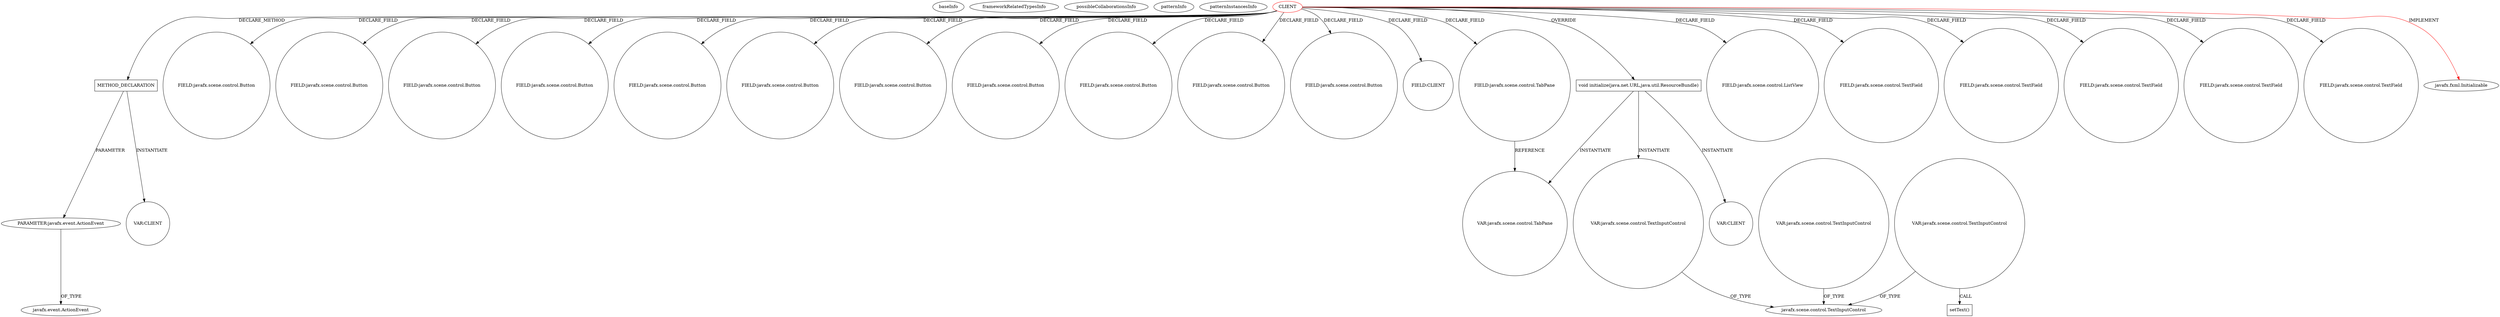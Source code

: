 digraph {
baseInfo[graphId=42,category="pattern",isAnonymous=false,possibleRelation=false]
frameworkRelatedTypesInfo[0="javafx.fxml.Initializable"]
possibleCollaborationsInfo[]
patternInfo[frequency=2.0,patternRootClient=0]
patternInstancesInfo[0="hock323-eventManager~/hock323-eventManager/EventManager-master/src/eventManager/controller/pokerTournament/TournamentController.java~TournamentController~3009",1="dony1990-ProsDesktop~/dony1990-ProsDesktop/ProsDesktop-master/src/nicon/NiconDesktop/guifx/NiconNavigator/NavegadorController.java~NavegadorController~2563"]
257[label="PARAMETER:javafx.event.ActionEvent",vertexType="PARAMETER_DECLARATION",isFrameworkType=false]
256[label="METHOD_DECLARATION",vertexType="CLIENT_METHOD_DECLARATION",isFrameworkType=false,shape=box]
0[label="CLIENT",vertexType="ROOT_CLIENT_CLASS_DECLARATION",isFrameworkType=false,color=red]
57[label="FIELD:javafx.scene.control.Button",vertexType="FIELD_DECLARATION",isFrameworkType=false,shape=circle]
16[label="FIELD:javafx.scene.control.Button",vertexType="FIELD_DECLARATION",isFrameworkType=false,shape=circle]
53[label="FIELD:javafx.scene.control.Button",vertexType="FIELD_DECLARATION",isFrameworkType=false,shape=circle]
18[label="FIELD:javafx.scene.control.Button",vertexType="FIELD_DECLARATION",isFrameworkType=false,shape=circle]
55[label="FIELD:javafx.scene.control.Button",vertexType="FIELD_DECLARATION",isFrameworkType=false,shape=circle]
2[label="FIELD:javafx.scene.control.Button",vertexType="FIELD_DECLARATION",isFrameworkType=false,shape=circle]
20[label="FIELD:javafx.scene.control.Button",vertexType="FIELD_DECLARATION",isFrameworkType=false,shape=circle]
4[label="FIELD:javafx.scene.control.Button",vertexType="FIELD_DECLARATION",isFrameworkType=false,shape=circle]
49[label="FIELD:javafx.scene.control.Button",vertexType="FIELD_DECLARATION",isFrameworkType=false,shape=circle]
47[label="FIELD:javafx.scene.control.Button",vertexType="FIELD_DECLARATION",isFrameworkType=false,shape=circle]
10[label="FIELD:javafx.scene.control.Button",vertexType="FIELD_DECLARATION",isFrameworkType=false,shape=circle]
268[label="VAR:CLIENT",vertexType="VARIABLE_EXPRESION",isFrameworkType=false,shape=circle]
36[label="FIELD:CLIENT",vertexType="FIELD_DECLARATION",isFrameworkType=false,shape=circle]
258[label="javafx.event.ActionEvent",vertexType="FRAMEWORK_CLASS_TYPE",isFrameworkType=false]
61[label="void initialize(java.net.URL,java.util.ResourceBundle)",vertexType="OVERRIDING_METHOD_DECLARATION",isFrameworkType=false,shape=box]
96[label="VAR:CLIENT",vertexType="VARIABLE_EXPRESION",isFrameworkType=false,shape=circle]
51[label="FIELD:javafx.scene.control.ListView",vertexType="FIELD_DECLARATION",isFrameworkType=false,shape=circle]
85[label="VAR:javafx.scene.control.TabPane",vertexType="VARIABLE_EXPRESION",isFrameworkType=false,shape=circle]
102[label="VAR:javafx.scene.control.TextInputControl",vertexType="VARIABLE_EXPRESION",isFrameworkType=false,shape=circle]
45[label="FIELD:javafx.scene.control.TabPane",vertexType="FIELD_DECLARATION",isFrameworkType=false,shape=circle]
104[label="javafx.scene.control.TextInputControl",vertexType="FRAMEWORK_CLASS_TYPE",isFrameworkType=false]
379[label="VAR:javafx.scene.control.TextInputControl",vertexType="VARIABLE_EXPRESION",isFrameworkType=false,shape=circle]
338[label="VAR:javafx.scene.control.TextInputControl",vertexType="VARIABLE_EXPRESION",isFrameworkType=false,shape=circle]
28[label="FIELD:javafx.scene.control.TextField",vertexType="FIELD_DECLARATION",isFrameworkType=false,shape=circle]
12[label="FIELD:javafx.scene.control.TextField",vertexType="FIELD_DECLARATION",isFrameworkType=false,shape=circle]
14[label="FIELD:javafx.scene.control.TextField",vertexType="FIELD_DECLARATION",isFrameworkType=false,shape=circle]
26[label="FIELD:javafx.scene.control.TextField",vertexType="FIELD_DECLARATION",isFrameworkType=false,shape=circle]
22[label="FIELD:javafx.scene.control.TextField",vertexType="FIELD_DECLARATION",isFrameworkType=false,shape=circle]
1[label="javafx.fxml.Initializable",vertexType="FRAMEWORK_INTERFACE_TYPE",isFrameworkType=false]
426[label="setText()",vertexType="INSIDE_CALL",isFrameworkType=false,shape=box]
0->55[label="DECLARE_FIELD"]
379->104[label="OF_TYPE"]
0->36[label="DECLARE_FIELD"]
0->28[label="DECLARE_FIELD"]
0->1[label="IMPLEMENT",color=red]
0->51[label="DECLARE_FIELD"]
0->14[label="DECLARE_FIELD"]
0->2[label="DECLARE_FIELD"]
0->45[label="DECLARE_FIELD"]
257->258[label="OF_TYPE"]
0->47[label="DECLARE_FIELD"]
0->18[label="DECLARE_FIELD"]
256->268[label="INSTANTIATE"]
0->53[label="DECLARE_FIELD"]
45->85[label="REFERENCE"]
0->26[label="DECLARE_FIELD"]
0->10[label="DECLARE_FIELD"]
0->49[label="DECLARE_FIELD"]
61->85[label="INSTANTIATE"]
0->57[label="DECLARE_FIELD"]
0->12[label="DECLARE_FIELD"]
0->16[label="DECLARE_FIELD"]
0->4[label="DECLARE_FIELD"]
256->257[label="PARAMETER"]
0->256[label="DECLARE_METHOD"]
61->96[label="INSTANTIATE"]
0->22[label="DECLARE_FIELD"]
0->20[label="DECLARE_FIELD"]
0->61[label="OVERRIDE"]
102->104[label="OF_TYPE"]
338->104[label="OF_TYPE"]
61->102[label="INSTANTIATE"]
379->426[label="CALL"]
}
